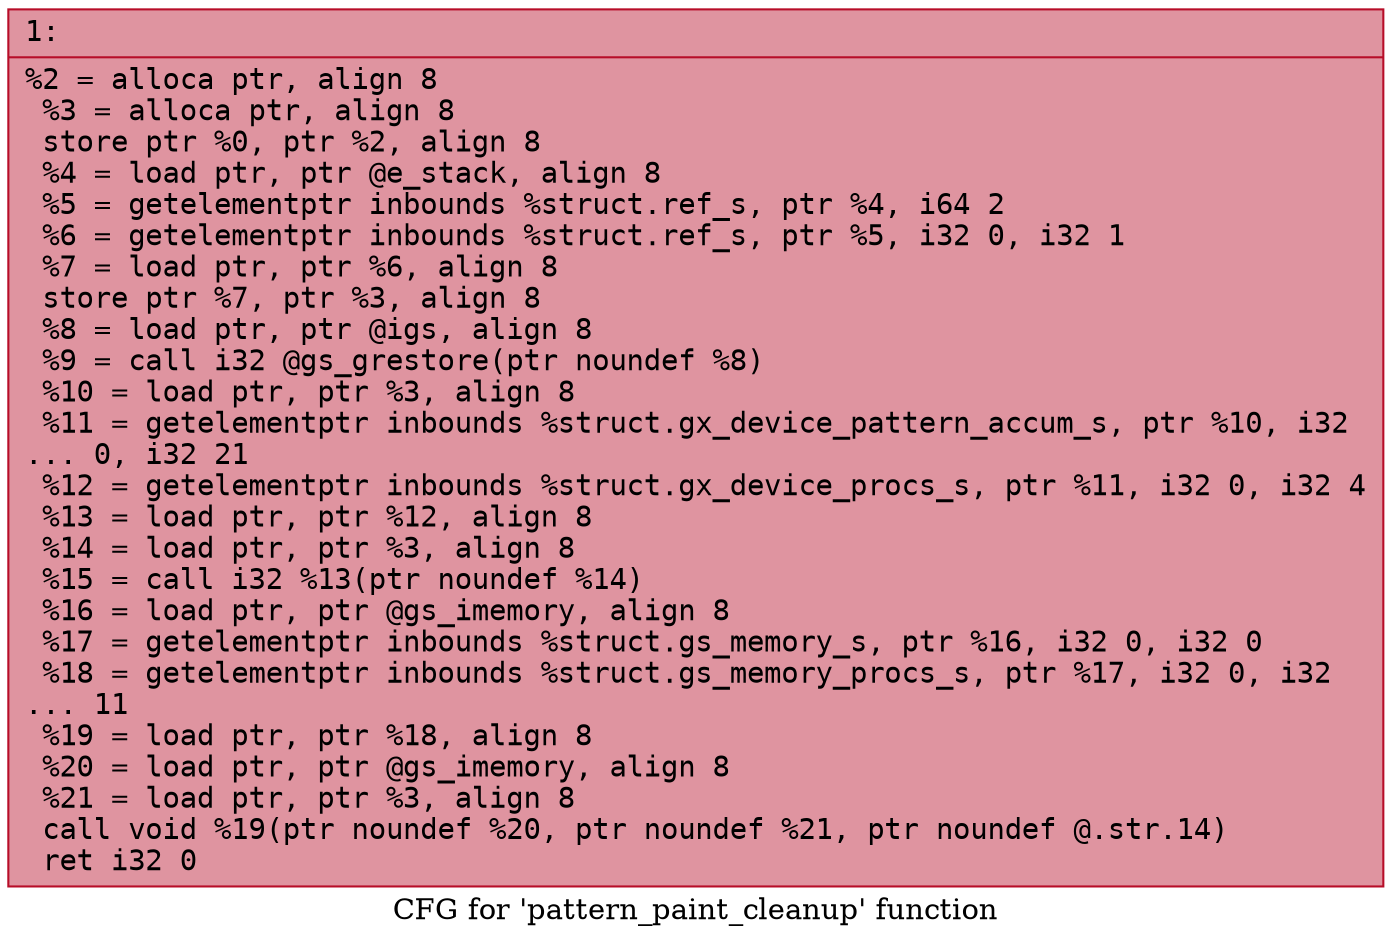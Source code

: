 digraph "CFG for 'pattern_paint_cleanup' function" {
	label="CFG for 'pattern_paint_cleanup' function";

	Node0x6000001877f0 [shape=record,color="#b70d28ff", style=filled, fillcolor="#b70d2870" fontname="Courier",label="{1:\l|  %2 = alloca ptr, align 8\l  %3 = alloca ptr, align 8\l  store ptr %0, ptr %2, align 8\l  %4 = load ptr, ptr @e_stack, align 8\l  %5 = getelementptr inbounds %struct.ref_s, ptr %4, i64 2\l  %6 = getelementptr inbounds %struct.ref_s, ptr %5, i32 0, i32 1\l  %7 = load ptr, ptr %6, align 8\l  store ptr %7, ptr %3, align 8\l  %8 = load ptr, ptr @igs, align 8\l  %9 = call i32 @gs_grestore(ptr noundef %8)\l  %10 = load ptr, ptr %3, align 8\l  %11 = getelementptr inbounds %struct.gx_device_pattern_accum_s, ptr %10, i32\l... 0, i32 21\l  %12 = getelementptr inbounds %struct.gx_device_procs_s, ptr %11, i32 0, i32 4\l  %13 = load ptr, ptr %12, align 8\l  %14 = load ptr, ptr %3, align 8\l  %15 = call i32 %13(ptr noundef %14)\l  %16 = load ptr, ptr @gs_imemory, align 8\l  %17 = getelementptr inbounds %struct.gs_memory_s, ptr %16, i32 0, i32 0\l  %18 = getelementptr inbounds %struct.gs_memory_procs_s, ptr %17, i32 0, i32\l... 11\l  %19 = load ptr, ptr %18, align 8\l  %20 = load ptr, ptr @gs_imemory, align 8\l  %21 = load ptr, ptr %3, align 8\l  call void %19(ptr noundef %20, ptr noundef %21, ptr noundef @.str.14)\l  ret i32 0\l}"];
}
